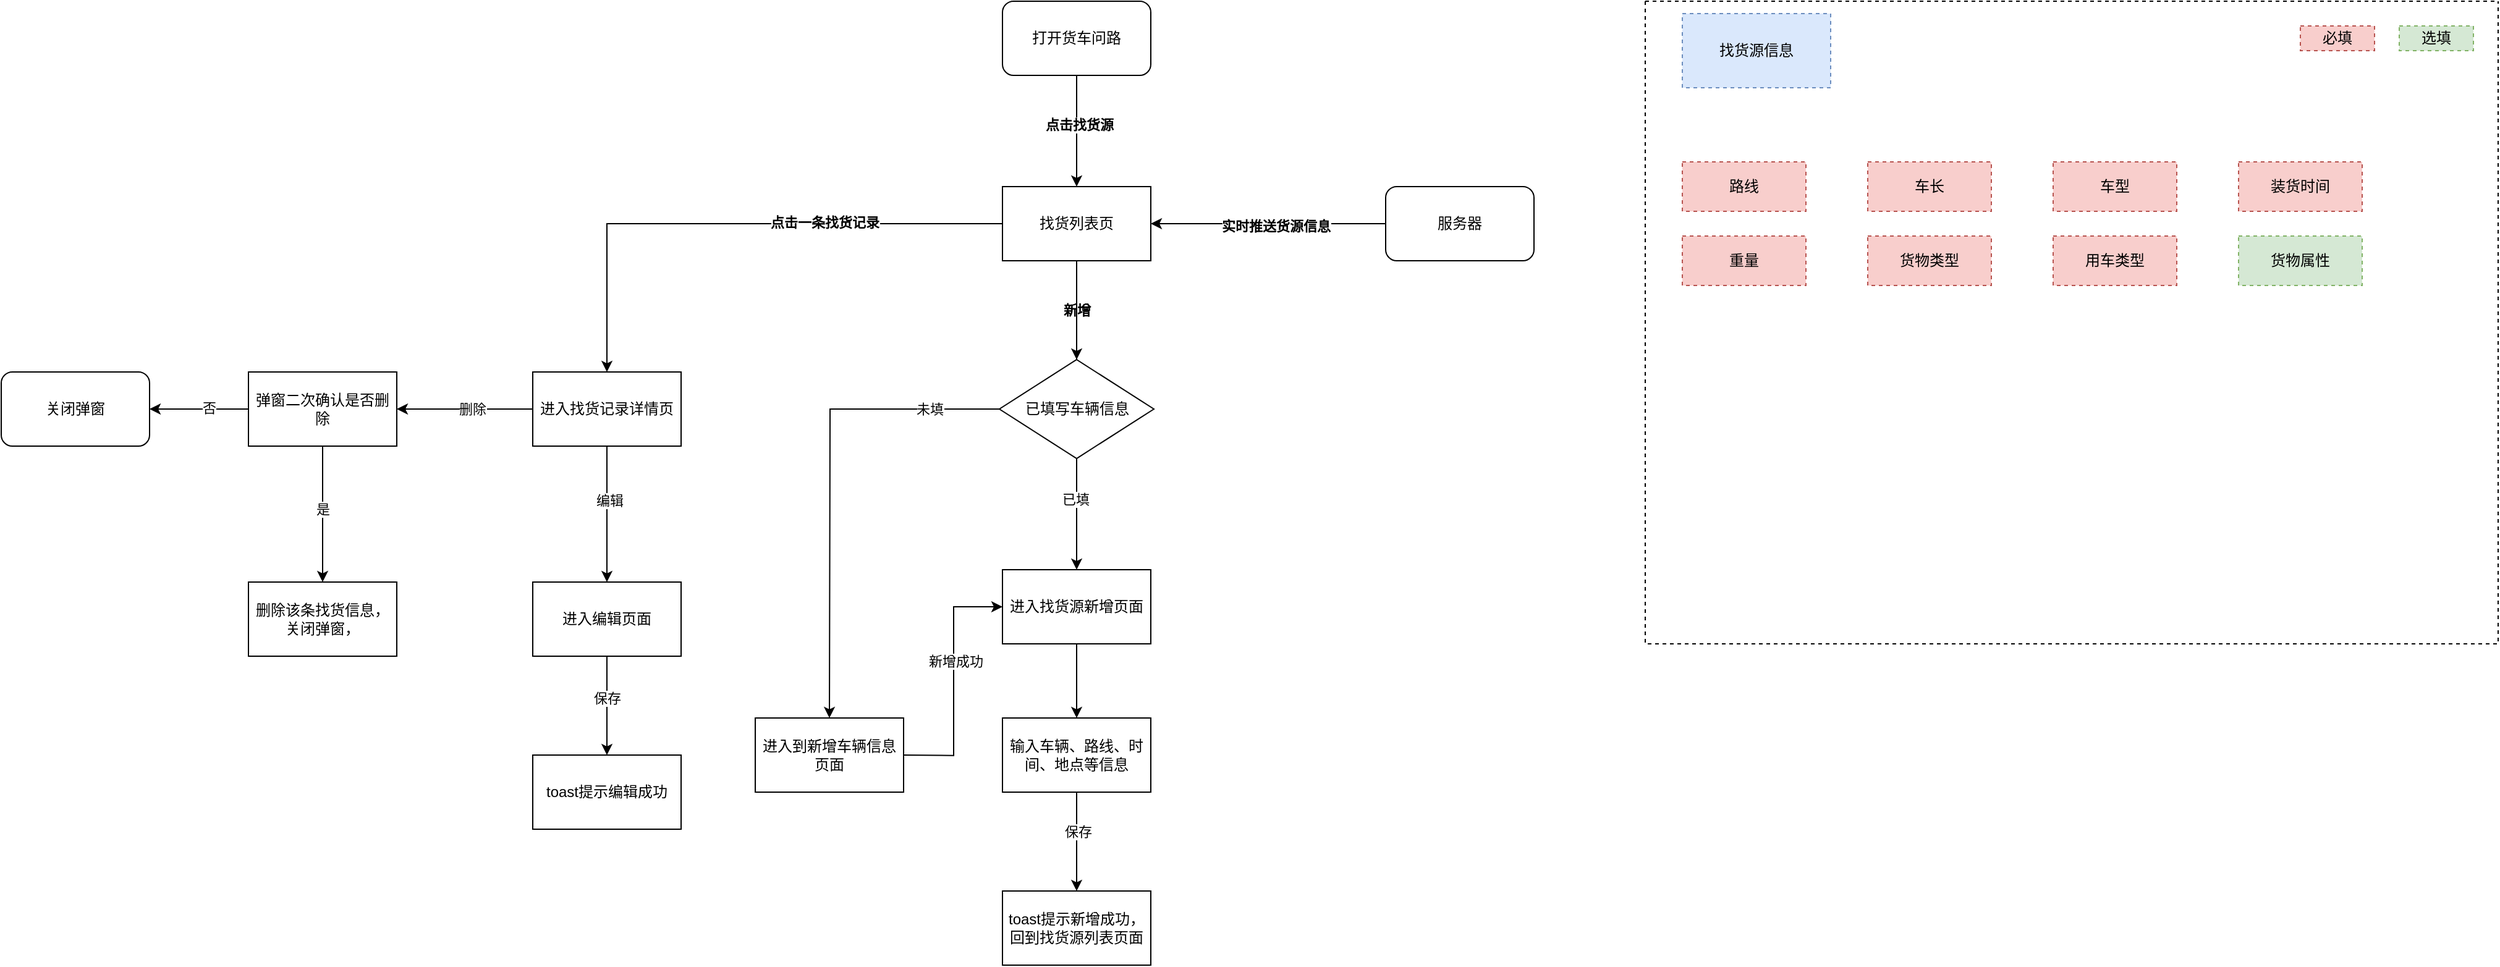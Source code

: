 <mxfile version="14.8.5" type="github" pages="4">
  <diagram id="yJShmqRCYxnvTIeSTPgK" name="用户">
    <mxGraphModel dx="2429" dy="840" grid="1" gridSize="10" guides="1" tooltips="1" connect="1" arrows="1" fold="1" page="0" pageScale="1" pageWidth="827" pageHeight="1169" background="none" math="0" shadow="0">
      <root>
        <mxCell id="0" />
        <mxCell id="1" parent="0" />
        <mxCell id="kbdLKxsgAuFvHqjyDCwS-67" value="" style="swimlane;startSize=0;fillColor=#d5e8d4;dashed=1;" vertex="1" parent="1">
          <mxGeometry x="850" y="70" width="690" height="520" as="geometry" />
        </mxCell>
        <mxCell id="kbdLKxsgAuFvHqjyDCwS-68" value="找货源信息" style="whiteSpace=wrap;html=1;dashed=1;fillColor=#dae8fc;strokeColor=#6c8ebf;" vertex="1" parent="kbdLKxsgAuFvHqjyDCwS-67">
          <mxGeometry x="30" y="10" width="120" height="60" as="geometry" />
        </mxCell>
        <mxCell id="kbdLKxsgAuFvHqjyDCwS-88" value="必填" style="rounded=0;whiteSpace=wrap;html=1;dashed=1;fillColor=#f8cecc;strokeColor=#b85450;" vertex="1" parent="kbdLKxsgAuFvHqjyDCwS-67">
          <mxGeometry x="530" y="20" width="60" height="20" as="geometry" />
        </mxCell>
        <mxCell id="kbdLKxsgAuFvHqjyDCwS-89" value="选填" style="rounded=0;whiteSpace=wrap;html=1;dashed=1;fillColor=#d5e8d4;strokeColor=#82b366;" vertex="1" parent="kbdLKxsgAuFvHqjyDCwS-67">
          <mxGeometry x="610" y="20" width="60" height="20" as="geometry" />
        </mxCell>
        <mxCell id="kbdLKxsgAuFvHqjyDCwS-98" value="路线" style="rounded=0;whiteSpace=wrap;html=1;dashed=1;fillColor=#f8cecc;strokeColor=#b85450;" vertex="1" parent="kbdLKxsgAuFvHqjyDCwS-67">
          <mxGeometry x="30" y="130" width="100" height="40" as="geometry" />
        </mxCell>
        <mxCell id="kbdLKxsgAuFvHqjyDCwS-99" value="车长" style="rounded=0;whiteSpace=wrap;html=1;dashed=1;fillColor=#f8cecc;strokeColor=#b85450;" vertex="1" parent="kbdLKxsgAuFvHqjyDCwS-67">
          <mxGeometry x="180" y="130" width="100" height="40" as="geometry" />
        </mxCell>
        <mxCell id="kbdLKxsgAuFvHqjyDCwS-100" value="车型" style="rounded=0;whiteSpace=wrap;html=1;dashed=1;fillColor=#f8cecc;strokeColor=#b85450;" vertex="1" parent="kbdLKxsgAuFvHqjyDCwS-67">
          <mxGeometry x="330" y="130" width="100" height="40" as="geometry" />
        </mxCell>
        <mxCell id="kbdLKxsgAuFvHqjyDCwS-101" value="装货时间" style="rounded=0;whiteSpace=wrap;html=1;dashed=1;fillColor=#f8cecc;strokeColor=#b85450;" vertex="1" parent="kbdLKxsgAuFvHqjyDCwS-67">
          <mxGeometry x="480" y="130" width="100" height="40" as="geometry" />
        </mxCell>
        <mxCell id="kbdLKxsgAuFvHqjyDCwS-102" value="重量" style="rounded=0;whiteSpace=wrap;html=1;dashed=1;fillColor=#f8cecc;strokeColor=#b85450;" vertex="1" parent="kbdLKxsgAuFvHqjyDCwS-67">
          <mxGeometry x="30" y="190" width="100" height="40" as="geometry" />
        </mxCell>
        <mxCell id="kbdLKxsgAuFvHqjyDCwS-103" value="货物类型" style="rounded=0;whiteSpace=wrap;html=1;dashed=1;fillColor=#f8cecc;strokeColor=#b85450;" vertex="1" parent="kbdLKxsgAuFvHqjyDCwS-67">
          <mxGeometry x="180" y="190" width="100" height="40" as="geometry" />
        </mxCell>
        <mxCell id="kbdLKxsgAuFvHqjyDCwS-104" value="用车类型" style="rounded=0;whiteSpace=wrap;html=1;dashed=1;fillColor=#f8cecc;strokeColor=#b85450;" vertex="1" parent="kbdLKxsgAuFvHqjyDCwS-67">
          <mxGeometry x="330" y="190" width="100" height="40" as="geometry" />
        </mxCell>
        <mxCell id="kbdLKxsgAuFvHqjyDCwS-105" value="货物属性" style="rounded=0;whiteSpace=wrap;html=1;dashed=1;fillColor=#d5e8d4;strokeColor=#82b366;" vertex="1" parent="kbdLKxsgAuFvHqjyDCwS-67">
          <mxGeometry x="480" y="190" width="100" height="40" as="geometry" />
        </mxCell>
        <mxCell id="Ld89JRvKibkSkXkSjZiL-1" value="" style="group" vertex="1" connectable="0" parent="1">
          <mxGeometry x="-480" y="70" width="1240" height="780" as="geometry" />
        </mxCell>
        <mxCell id="kbdLKxsgAuFvHqjyDCwS-18" value="" style="edgeStyle=orthogonalEdgeStyle;rounded=0;orthogonalLoop=1;jettySize=auto;html=1;" edge="1" parent="Ld89JRvKibkSkXkSjZiL-1" source="kbdLKxsgAuFvHqjyDCwS-2">
          <mxGeometry relative="1" as="geometry">
            <mxPoint x="870.0" y="320.0" as="targetPoint" />
          </mxGeometry>
        </mxCell>
        <mxCell id="kbdLKxsgAuFvHqjyDCwS-54" value="&lt;b&gt;新增&lt;/b&gt;" style="edgeLabel;html=1;align=center;verticalAlign=middle;resizable=0;points=[];" vertex="1" connectable="0" parent="kbdLKxsgAuFvHqjyDCwS-18">
          <mxGeometry x="-0.321" relative="1" as="geometry">
            <mxPoint y="2" as="offset" />
          </mxGeometry>
        </mxCell>
        <mxCell id="kbdLKxsgAuFvHqjyDCwS-2" value="找货列表页" style="rounded=0;whiteSpace=wrap;html=1;" vertex="1" parent="Ld89JRvKibkSkXkSjZiL-1">
          <mxGeometry x="810" y="150" width="120" height="60" as="geometry" />
        </mxCell>
        <mxCell id="kbdLKxsgAuFvHqjyDCwS-3" value="" style="endArrow=classic;html=1;entryX=0.5;entryY=0;entryDx=0;entryDy=0;exitX=0.5;exitY=1;exitDx=0;exitDy=0;" edge="1" parent="Ld89JRvKibkSkXkSjZiL-1" target="kbdLKxsgAuFvHqjyDCwS-2">
          <mxGeometry width="50" height="50" relative="1" as="geometry">
            <mxPoint x="870.0" y="60" as="sourcePoint" />
            <mxPoint x="870" y="180" as="targetPoint" />
          </mxGeometry>
        </mxCell>
        <mxCell id="kbdLKxsgAuFvHqjyDCwS-62" value="&lt;b&gt;点击找货源&lt;/b&gt;" style="edgeLabel;html=1;align=center;verticalAlign=middle;resizable=0;points=[];" vertex="1" connectable="0" parent="kbdLKxsgAuFvHqjyDCwS-3">
          <mxGeometry x="-0.361" y="2" relative="1" as="geometry">
            <mxPoint y="11" as="offset" />
          </mxGeometry>
        </mxCell>
        <mxCell id="kbdLKxsgAuFvHqjyDCwS-4" value="进入找货记录详情页" style="rounded=0;whiteSpace=wrap;html=1;" vertex="1" parent="Ld89JRvKibkSkXkSjZiL-1">
          <mxGeometry x="430" y="300" width="120" height="60" as="geometry" />
        </mxCell>
        <mxCell id="kbdLKxsgAuFvHqjyDCwS-10" style="edgeStyle=orthogonalEdgeStyle;rounded=0;orthogonalLoop=1;jettySize=auto;html=1;entryX=0.5;entryY=0;entryDx=0;entryDy=0;" edge="1" parent="Ld89JRvKibkSkXkSjZiL-1" source="kbdLKxsgAuFvHqjyDCwS-2" target="kbdLKxsgAuFvHqjyDCwS-4">
          <mxGeometry relative="1" as="geometry" />
        </mxCell>
        <mxCell id="kbdLKxsgAuFvHqjyDCwS-121" value="&lt;b&gt;点击一条找货记录&lt;/b&gt;" style="edgeLabel;html=1;align=center;verticalAlign=middle;resizable=0;points=[];" vertex="1" connectable="0" parent="kbdLKxsgAuFvHqjyDCwS-10">
          <mxGeometry x="-0.346" y="-1" relative="1" as="geometry">
            <mxPoint as="offset" />
          </mxGeometry>
        </mxCell>
        <mxCell id="kbdLKxsgAuFvHqjyDCwS-11" value="弹窗二次确认是否删除" style="rounded=0;whiteSpace=wrap;html=1;" vertex="1" parent="Ld89JRvKibkSkXkSjZiL-1">
          <mxGeometry x="200" y="300" width="120" height="60" as="geometry" />
        </mxCell>
        <mxCell id="kbdLKxsgAuFvHqjyDCwS-146" value="" style="edgeStyle=orthogonalEdgeStyle;rounded=0;orthogonalLoop=1;jettySize=auto;html=1;" edge="1" parent="Ld89JRvKibkSkXkSjZiL-1" source="kbdLKxsgAuFvHqjyDCwS-4" target="kbdLKxsgAuFvHqjyDCwS-11">
          <mxGeometry relative="1" as="geometry" />
        </mxCell>
        <mxCell id="kbdLKxsgAuFvHqjyDCwS-147" value="删除" style="edgeLabel;html=1;align=center;verticalAlign=middle;resizable=0;points=[];" vertex="1" connectable="0" parent="kbdLKxsgAuFvHqjyDCwS-146">
          <mxGeometry x="-0.108" relative="1" as="geometry">
            <mxPoint as="offset" />
          </mxGeometry>
        </mxCell>
        <mxCell id="kbdLKxsgAuFvHqjyDCwS-23" value="删除该条找货信息，关闭弹窗，" style="rounded=0;whiteSpace=wrap;html=1;" vertex="1" parent="Ld89JRvKibkSkXkSjZiL-1">
          <mxGeometry x="200" y="470" width="120" height="60" as="geometry" />
        </mxCell>
        <mxCell id="kbdLKxsgAuFvHqjyDCwS-24" value="" style="edgeStyle=orthogonalEdgeStyle;rounded=0;orthogonalLoop=1;jettySize=auto;html=1;" edge="1" parent="Ld89JRvKibkSkXkSjZiL-1" source="kbdLKxsgAuFvHqjyDCwS-11" target="kbdLKxsgAuFvHqjyDCwS-23">
          <mxGeometry relative="1" as="geometry" />
        </mxCell>
        <mxCell id="kbdLKxsgAuFvHqjyDCwS-65" value="是" style="edgeLabel;html=1;align=center;verticalAlign=middle;resizable=0;points=[];" vertex="1" connectable="0" parent="kbdLKxsgAuFvHqjyDCwS-24">
          <mxGeometry x="-0.316" relative="1" as="geometry">
            <mxPoint y="13" as="offset" />
          </mxGeometry>
        </mxCell>
        <mxCell id="kbdLKxsgAuFvHqjyDCwS-56" value="" style="edgeStyle=orthogonalEdgeStyle;rounded=0;orthogonalLoop=1;jettySize=auto;html=1;" edge="1" parent="Ld89JRvKibkSkXkSjZiL-1" source="kbdLKxsgAuFvHqjyDCwS-32">
          <mxGeometry relative="1" as="geometry">
            <mxPoint x="670" y="580" as="targetPoint" />
          </mxGeometry>
        </mxCell>
        <mxCell id="kbdLKxsgAuFvHqjyDCwS-57" value="未填" style="edgeLabel;html=1;align=center;verticalAlign=middle;resizable=0;points=[];" vertex="1" connectable="0" parent="kbdLKxsgAuFvHqjyDCwS-56">
          <mxGeometry x="-0.632" y="2" relative="1" as="geometry">
            <mxPoint x="14" y="-2" as="offset" />
          </mxGeometry>
        </mxCell>
        <mxCell id="kbdLKxsgAuFvHqjyDCwS-32" value="已填写车辆信息" style="rhombus;whiteSpace=wrap;html=1;" vertex="1" parent="Ld89JRvKibkSkXkSjZiL-1">
          <mxGeometry x="807.5" y="290" width="125" height="80" as="geometry" />
        </mxCell>
        <mxCell id="kbdLKxsgAuFvHqjyDCwS-107" value="" style="edgeStyle=orthogonalEdgeStyle;rounded=0;orthogonalLoop=1;jettySize=auto;html=1;" edge="1" parent="Ld89JRvKibkSkXkSjZiL-1" source="kbdLKxsgAuFvHqjyDCwS-2" target="kbdLKxsgAuFvHqjyDCwS-32">
          <mxGeometry relative="1" as="geometry" />
        </mxCell>
        <mxCell id="kbdLKxsgAuFvHqjyDCwS-33" value="进入找货源新增页面" style="whiteSpace=wrap;html=1;" vertex="1" parent="Ld89JRvKibkSkXkSjZiL-1">
          <mxGeometry x="810" y="460" width="120" height="60" as="geometry" />
        </mxCell>
        <mxCell id="kbdLKxsgAuFvHqjyDCwS-34" value="" style="edgeStyle=orthogonalEdgeStyle;rounded=0;orthogonalLoop=1;jettySize=auto;html=1;" edge="1" parent="Ld89JRvKibkSkXkSjZiL-1" source="kbdLKxsgAuFvHqjyDCwS-32" target="kbdLKxsgAuFvHqjyDCwS-33">
          <mxGeometry relative="1" as="geometry" />
        </mxCell>
        <mxCell id="kbdLKxsgAuFvHqjyDCwS-35" value="已填" style="edgeLabel;html=1;align=center;verticalAlign=middle;resizable=0;points=[];" vertex="1" connectable="0" parent="kbdLKxsgAuFvHqjyDCwS-34">
          <mxGeometry x="-0.263" y="-1" relative="1" as="geometry">
            <mxPoint as="offset" />
          </mxGeometry>
        </mxCell>
        <mxCell id="kbdLKxsgAuFvHqjyDCwS-36" value="输入车辆、路线、时间、地点等信息" style="whiteSpace=wrap;html=1;" vertex="1" parent="Ld89JRvKibkSkXkSjZiL-1">
          <mxGeometry x="810" y="580" width="120" height="60" as="geometry" />
        </mxCell>
        <mxCell id="kbdLKxsgAuFvHqjyDCwS-37" value="" style="edgeStyle=orthogonalEdgeStyle;rounded=0;orthogonalLoop=1;jettySize=auto;html=1;" edge="1" parent="Ld89JRvKibkSkXkSjZiL-1" source="kbdLKxsgAuFvHqjyDCwS-33" target="kbdLKxsgAuFvHqjyDCwS-36">
          <mxGeometry relative="1" as="geometry" />
        </mxCell>
        <mxCell id="kbdLKxsgAuFvHqjyDCwS-38" value="toast提示新增成功， 回到找货源列表页面" style="whiteSpace=wrap;html=1;" vertex="1" parent="Ld89JRvKibkSkXkSjZiL-1">
          <mxGeometry x="810" y="720" width="120" height="60" as="geometry" />
        </mxCell>
        <mxCell id="kbdLKxsgAuFvHqjyDCwS-39" value="" style="edgeStyle=orthogonalEdgeStyle;rounded=0;orthogonalLoop=1;jettySize=auto;html=1;" edge="1" parent="Ld89JRvKibkSkXkSjZiL-1" source="kbdLKxsgAuFvHqjyDCwS-36" target="kbdLKxsgAuFvHqjyDCwS-38">
          <mxGeometry relative="1" as="geometry" />
        </mxCell>
        <mxCell id="kbdLKxsgAuFvHqjyDCwS-40" value="保存" style="edgeLabel;html=1;align=center;verticalAlign=middle;resizable=0;points=[];" vertex="1" connectable="0" parent="kbdLKxsgAuFvHqjyDCwS-39">
          <mxGeometry x="-0.197" y="1" relative="1" as="geometry">
            <mxPoint as="offset" />
          </mxGeometry>
        </mxCell>
        <mxCell id="kbdLKxsgAuFvHqjyDCwS-48" value="进入编辑页面" style="whiteSpace=wrap;html=1;rounded=0;" vertex="1" parent="Ld89JRvKibkSkXkSjZiL-1">
          <mxGeometry x="430" y="470" width="120" height="60" as="geometry" />
        </mxCell>
        <mxCell id="kbdLKxsgAuFvHqjyDCwS-63" value="" style="edgeStyle=orthogonalEdgeStyle;rounded=0;orthogonalLoop=1;jettySize=auto;html=1;" edge="1" parent="Ld89JRvKibkSkXkSjZiL-1" source="kbdLKxsgAuFvHqjyDCwS-4" target="kbdLKxsgAuFvHqjyDCwS-48">
          <mxGeometry relative="1" as="geometry" />
        </mxCell>
        <mxCell id="kbdLKxsgAuFvHqjyDCwS-64" value="编辑" style="edgeLabel;html=1;align=center;verticalAlign=middle;resizable=0;points=[];" vertex="1" connectable="0" parent="kbdLKxsgAuFvHqjyDCwS-63">
          <mxGeometry x="-0.205" y="2" relative="1" as="geometry">
            <mxPoint as="offset" />
          </mxGeometry>
        </mxCell>
        <mxCell id="kbdLKxsgAuFvHqjyDCwS-94" style="edgeStyle=orthogonalEdgeStyle;rounded=0;orthogonalLoop=1;jettySize=auto;html=1;entryX=0;entryY=0.5;entryDx=0;entryDy=0;" edge="1" parent="Ld89JRvKibkSkXkSjZiL-1" target="kbdLKxsgAuFvHqjyDCwS-33">
          <mxGeometry relative="1" as="geometry">
            <mxPoint x="730" y="609.941" as="sourcePoint" />
          </mxGeometry>
        </mxCell>
        <mxCell id="kbdLKxsgAuFvHqjyDCwS-95" value="新增成功" style="edgeLabel;html=1;align=center;verticalAlign=middle;resizable=0;points=[];" vertex="1" connectable="0" parent="kbdLKxsgAuFvHqjyDCwS-94">
          <mxGeometry x="0.169" y="-1" relative="1" as="geometry">
            <mxPoint as="offset" />
          </mxGeometry>
        </mxCell>
        <mxCell id="kbdLKxsgAuFvHqjyDCwS-55" value="进入到新增车辆信息页面" style="whiteSpace=wrap;html=1;" vertex="1" parent="Ld89JRvKibkSkXkSjZiL-1">
          <mxGeometry x="610" y="580" width="120" height="60" as="geometry" />
        </mxCell>
        <mxCell id="kbdLKxsgAuFvHqjyDCwS-91" value="&lt;span&gt;打开货车问路&lt;/span&gt;" style="rounded=1;whiteSpace=wrap;html=1;" vertex="1" parent="Ld89JRvKibkSkXkSjZiL-1">
          <mxGeometry x="810" width="120" height="60" as="geometry" />
        </mxCell>
        <mxCell id="kbdLKxsgAuFvHqjyDCwS-96" value="&lt;span&gt;关闭弹窗&lt;/span&gt;" style="rounded=1;whiteSpace=wrap;html=1;" vertex="1" parent="Ld89JRvKibkSkXkSjZiL-1">
          <mxGeometry y="300" width="120" height="60" as="geometry" />
        </mxCell>
        <mxCell id="kbdLKxsgAuFvHqjyDCwS-141" value="" style="edgeStyle=orthogonalEdgeStyle;rounded=0;orthogonalLoop=1;jettySize=auto;html=1;" edge="1" parent="Ld89JRvKibkSkXkSjZiL-1" source="kbdLKxsgAuFvHqjyDCwS-11" target="kbdLKxsgAuFvHqjyDCwS-96">
          <mxGeometry relative="1" as="geometry" />
        </mxCell>
        <mxCell id="kbdLKxsgAuFvHqjyDCwS-142" value="否" style="edgeLabel;html=1;align=center;verticalAlign=middle;resizable=0;points=[];" vertex="1" connectable="0" parent="kbdLKxsgAuFvHqjyDCwS-141">
          <mxGeometry x="-0.204" y="-1" relative="1" as="geometry">
            <mxPoint as="offset" />
          </mxGeometry>
        </mxCell>
        <mxCell id="kbdLKxsgAuFvHqjyDCwS-128" value="toast提示编辑成功" style="whiteSpace=wrap;html=1;rounded=0;" vertex="1" parent="Ld89JRvKibkSkXkSjZiL-1">
          <mxGeometry x="430" y="610" width="120" height="60" as="geometry" />
        </mxCell>
        <mxCell id="kbdLKxsgAuFvHqjyDCwS-129" value="" style="edgeStyle=orthogonalEdgeStyle;rounded=0;orthogonalLoop=1;jettySize=auto;html=1;" edge="1" parent="Ld89JRvKibkSkXkSjZiL-1" source="kbdLKxsgAuFvHqjyDCwS-48" target="kbdLKxsgAuFvHqjyDCwS-128">
          <mxGeometry relative="1" as="geometry" />
        </mxCell>
        <mxCell id="kbdLKxsgAuFvHqjyDCwS-130" value="保存" style="edgeLabel;html=1;align=center;verticalAlign=middle;resizable=0;points=[];" vertex="1" connectable="0" parent="kbdLKxsgAuFvHqjyDCwS-129">
          <mxGeometry x="-0.145" relative="1" as="geometry">
            <mxPoint as="offset" />
          </mxGeometry>
        </mxCell>
        <mxCell id="kbdLKxsgAuFvHqjyDCwS-149" style="edgeStyle=orthogonalEdgeStyle;rounded=0;orthogonalLoop=1;jettySize=auto;html=1;entryX=1;entryY=0.5;entryDx=0;entryDy=0;exitX=0;exitY=0.5;exitDx=0;exitDy=0;" edge="1" parent="Ld89JRvKibkSkXkSjZiL-1" source="kbdLKxsgAuFvHqjyDCwS-151" target="kbdLKxsgAuFvHqjyDCwS-2">
          <mxGeometry relative="1" as="geometry">
            <mxPoint x="1190" y="29.941" as="sourcePoint" />
            <mxPoint x="940" y="180" as="targetPoint" />
          </mxGeometry>
        </mxCell>
        <mxCell id="kbdLKxsgAuFvHqjyDCwS-152" value="&lt;b&gt;实时推送货源信息&lt;/b&gt;" style="edgeLabel;html=1;align=center;verticalAlign=middle;resizable=0;points=[];" vertex="1" connectable="0" parent="kbdLKxsgAuFvHqjyDCwS-149">
          <mxGeometry x="-0.063" y="2" relative="1" as="geometry">
            <mxPoint as="offset" />
          </mxGeometry>
        </mxCell>
        <mxCell id="kbdLKxsgAuFvHqjyDCwS-151" value="服务器" style="rounded=1;whiteSpace=wrap;html=1;" vertex="1" parent="Ld89JRvKibkSkXkSjZiL-1">
          <mxGeometry x="1120" y="150" width="120" height="60" as="geometry" />
        </mxCell>
      </root>
    </mxGraphModel>
  </diagram>
  <diagram id="CoKU_OuiGHxI0DANbHUp" name="APP端">
    <mxGraphModel dx="1140" dy="588" grid="1" gridSize="10" guides="1" tooltips="1" connect="1" arrows="1" fold="1" page="1" pageScale="1" pageWidth="827" pageHeight="1169" math="0" shadow="0">
      <root>
        <mxCell id="i1hdLthLbkOcA4aHIpyp-0" />
        <mxCell id="i1hdLthLbkOcA4aHIpyp-1" parent="i1hdLthLbkOcA4aHIpyp-0" />
      </root>
    </mxGraphModel>
  </diagram>
  <diagram id="IfoZztKqI0B_Lem7V34G" name="后端">
    <mxGraphModel dx="950" dy="490" grid="1" gridSize="10" guides="1" tooltips="1" connect="1" arrows="1" fold="1" page="1" pageScale="1" pageWidth="827" pageHeight="1169" math="0" shadow="0">
      <root>
        <mxCell id="VCiwwtyqOr2oh4EwmgaM-0" />
        <mxCell id="VCiwwtyqOr2oh4EwmgaM-1" parent="VCiwwtyqOr2oh4EwmgaM-0" />
        <mxCell id="2fLIBMbQ7le9VsFKQPK5-3" value="" style="edgeStyle=orthogonalEdgeStyle;rounded=0;orthogonalLoop=1;jettySize=auto;html=1;" edge="1" parent="VCiwwtyqOr2oh4EwmgaM-1" source="2fLIBMbQ7le9VsFKQPK5-1">
          <mxGeometry relative="1" as="geometry">
            <mxPoint x="370" y="480" as="targetPoint" />
          </mxGeometry>
        </mxCell>
        <mxCell id="2fLIBMbQ7le9VsFKQPK5-8" value="进入找货列表页" style="edgeLabel;html=1;align=center;verticalAlign=middle;resizable=0;points=[];" vertex="1" connectable="0" parent="2fLIBMbQ7le9VsFKQPK5-3">
          <mxGeometry x="0.182" y="-1" relative="1" as="geometry">
            <mxPoint x="1" y="-11" as="offset" />
          </mxGeometry>
        </mxCell>
        <mxCell id="2fLIBMbQ7le9VsFKQPK5-1" value="开始" style="rounded=1;whiteSpace=wrap;html=1;strokeColor=#000000;" vertex="1" parent="VCiwwtyqOr2oh4EwmgaM-1">
          <mxGeometry x="310" y="350" width="120" height="60" as="geometry" />
        </mxCell>
        <mxCell id="2fLIBMbQ7le9VsFKQPK5-14" value="" style="edgeStyle=orthogonalEdgeStyle;rounded=0;orthogonalLoop=1;jettySize=auto;html=1;" edge="1" parent="VCiwwtyqOr2oh4EwmgaM-1" source="2fLIBMbQ7le9VsFKQPK5-4" target="2fLIBMbQ7le9VsFKQPK5-13">
          <mxGeometry relative="1" as="geometry" />
        </mxCell>
        <mxCell id="2fLIBMbQ7le9VsFKQPK5-21" value="编辑一条记录" style="edgeLabel;html=1;align=center;verticalAlign=middle;resizable=0;points=[];" vertex="1" connectable="0" parent="2fLIBMbQ7le9VsFKQPK5-14">
          <mxGeometry x="-0.215" y="1" relative="1" as="geometry">
            <mxPoint x="-1" y="8" as="offset" />
          </mxGeometry>
        </mxCell>
        <mxCell id="2fLIBMbQ7le9VsFKQPK5-17" value="" style="edgeStyle=orthogonalEdgeStyle;rounded=0;orthogonalLoop=1;jettySize=auto;html=1;" edge="1" parent="VCiwwtyqOr2oh4EwmgaM-1" source="2fLIBMbQ7le9VsFKQPK5-4" target="2fLIBMbQ7le9VsFKQPK5-16">
          <mxGeometry relative="1" as="geometry" />
        </mxCell>
        <mxCell id="2fLIBMbQ7le9VsFKQPK5-18" value="删除一条记录" style="edgeLabel;html=1;align=center;verticalAlign=middle;resizable=0;points=[];" vertex="1" connectable="0" parent="2fLIBMbQ7le9VsFKQPK5-17">
          <mxGeometry x="-0.207" y="-2" relative="1" as="geometry">
            <mxPoint x="-14" y="2" as="offset" />
          </mxGeometry>
        </mxCell>
        <mxCell id="2fLIBMbQ7le9VsFKQPK5-4" value="调用单个找货记录接口, 参数为记录ID" style="rounded=0;whiteSpace=wrap;html=1;strokeColor=#000000;" vertex="1" parent="VCiwwtyqOr2oh4EwmgaM-1">
          <mxGeometry x="310" y="610" width="120" height="60" as="geometry" />
        </mxCell>
        <mxCell id="2fLIBMbQ7le9VsFKQPK5-9" value="" style="edgeStyle=orthogonalEdgeStyle;rounded=0;orthogonalLoop=1;jettySize=auto;html=1;" edge="1" parent="VCiwwtyqOr2oh4EwmgaM-1" source="2fLIBMbQ7le9VsFKQPK5-5" target="2fLIBMbQ7le9VsFKQPK5-4">
          <mxGeometry relative="1" as="geometry" />
        </mxCell>
        <mxCell id="2fLIBMbQ7le9VsFKQPK5-10" value="进入找货记录详情页" style="edgeLabel;html=1;align=center;verticalAlign=middle;resizable=0;points=[];" vertex="1" connectable="0" parent="2fLIBMbQ7le9VsFKQPK5-9">
          <mxGeometry x="-0.281" y="1" relative="1" as="geometry">
            <mxPoint x="-1" y="9" as="offset" />
          </mxGeometry>
        </mxCell>
        <mxCell id="JsAROkj8Uao_hzp55Mw0-1" value="" style="edgeStyle=orthogonalEdgeStyle;rounded=0;orthogonalLoop=1;jettySize=auto;html=1;" edge="1" parent="VCiwwtyqOr2oh4EwmgaM-1" source="2fLIBMbQ7le9VsFKQPK5-5">
          <mxGeometry relative="1" as="geometry">
            <mxPoint x="550" y="510" as="targetPoint" />
          </mxGeometry>
        </mxCell>
        <mxCell id="JsAROkj8Uao_hzp55Mw0-2" value="新增" style="edgeLabel;html=1;align=center;verticalAlign=middle;resizable=0;points=[];" vertex="1" connectable="0" parent="JsAROkj8Uao_hzp55Mw0-1">
          <mxGeometry x="-0.276" relative="1" as="geometry">
            <mxPoint x="11" as="offset" />
          </mxGeometry>
        </mxCell>
        <mxCell id="2fLIBMbQ7le9VsFKQPK5-5" value="调用找货记录列表接口" style="rounded=0;whiteSpace=wrap;html=1;strokeColor=#000000;" vertex="1" parent="VCiwwtyqOr2oh4EwmgaM-1">
          <mxGeometry x="310" y="480" width="120" height="60" as="geometry" />
        </mxCell>
        <mxCell id="2fLIBMbQ7le9VsFKQPK5-13" value="调用update接口更新一条记录" style="whiteSpace=wrap;html=1;rounded=0;" vertex="1" parent="VCiwwtyqOr2oh4EwmgaM-1">
          <mxGeometry x="310" y="750" width="120" height="60" as="geometry" />
        </mxCell>
        <mxCell id="2fLIBMbQ7le9VsFKQPK5-16" value="调用delete接口删除一条记录" style="whiteSpace=wrap;html=1;rounded=0;" vertex="1" parent="VCiwwtyqOr2oh4EwmgaM-1">
          <mxGeometry x="60" y="610" width="120" height="60" as="geometry" />
        </mxCell>
        <mxCell id="JsAROkj8Uao_hzp55Mw0-5" value="" style="edgeStyle=orthogonalEdgeStyle;rounded=0;orthogonalLoop=1;jettySize=auto;html=1;" edge="1" parent="VCiwwtyqOr2oh4EwmgaM-1" source="JsAROkj8Uao_hzp55Mw0-3" target="JsAROkj8Uao_hzp55Mw0-4">
          <mxGeometry relative="1" as="geometry" />
        </mxCell>
        <mxCell id="JsAROkj8Uao_hzp55Mw0-6" value="未填则进入到车辆信息新增页，填写信息后保存" style="edgeLabel;html=1;align=center;verticalAlign=middle;resizable=0;points=[];" vertex="1" connectable="0" parent="JsAROkj8Uao_hzp55Mw0-5">
          <mxGeometry x="-0.315" relative="1" as="geometry">
            <mxPoint y="4" as="offset" />
          </mxGeometry>
        </mxCell>
        <mxCell id="JsAROkj8Uao_hzp55Mw0-8" value="" style="edgeStyle=orthogonalEdgeStyle;rounded=0;orthogonalLoop=1;jettySize=auto;html=1;" edge="1" parent="VCiwwtyqOr2oh4EwmgaM-1" source="JsAROkj8Uao_hzp55Mw0-3" target="JsAROkj8Uao_hzp55Mw0-7">
          <mxGeometry relative="1" as="geometry" />
        </mxCell>
        <mxCell id="JsAROkj8Uao_hzp55Mw0-3" value="是否已填车辆信息" style="rhombus;whiteSpace=wrap;html=1;strokeColor=#000000;" vertex="1" parent="VCiwwtyqOr2oh4EwmgaM-1">
          <mxGeometry x="520" y="470" width="120" height="80" as="geometry" />
        </mxCell>
        <mxCell id="JsAROkj8Uao_hzp55Mw0-4" value="调用保存车辆信息接口" style="whiteSpace=wrap;html=1;" vertex="1" parent="VCiwwtyqOr2oh4EwmgaM-1">
          <mxGeometry x="520" y="640" width="120" height="60" as="geometry" />
        </mxCell>
        <mxCell id="JsAROkj8Uao_hzp55Mw0-7" value="调用保存找货记录接口， 保存一条找货记录" style="whiteSpace=wrap;html=1;" vertex="1" parent="VCiwwtyqOr2oh4EwmgaM-1">
          <mxGeometry x="810" y="480" width="120" height="60" as="geometry" />
        </mxCell>
        <mxCell id="JsAROkj8Uao_hzp55Mw0-9" value="已填则进入新增页，&lt;br&gt;&lt;span&gt;填写找货信息， 保存&lt;/span&gt;" style="text;html=1;align=center;verticalAlign=middle;resizable=0;points=[];autosize=1;strokeColor=none;" vertex="1" parent="VCiwwtyqOr2oh4EwmgaM-1">
          <mxGeometry x="650" y="480" width="130" height="30" as="geometry" />
        </mxCell>
      </root>
    </mxGraphModel>
  </diagram>
  <diagram id="ziUOmXA0grr3UqqimyBS" name="客服">
    <mxGraphModel dx="1140" dy="588" grid="1" gridSize="10" guides="1" tooltips="1" connect="1" arrows="1" fold="1" page="1" pageScale="1" pageWidth="827" pageHeight="1169" math="0" shadow="0">
      <root>
        <mxCell id="nNXG5_wQWohV_jJIyJcd-0" />
        <mxCell id="nNXG5_wQWohV_jJIyJcd-1" parent="nNXG5_wQWohV_jJIyJcd-0" />
      </root>
    </mxGraphModel>
  </diagram>
</mxfile>
